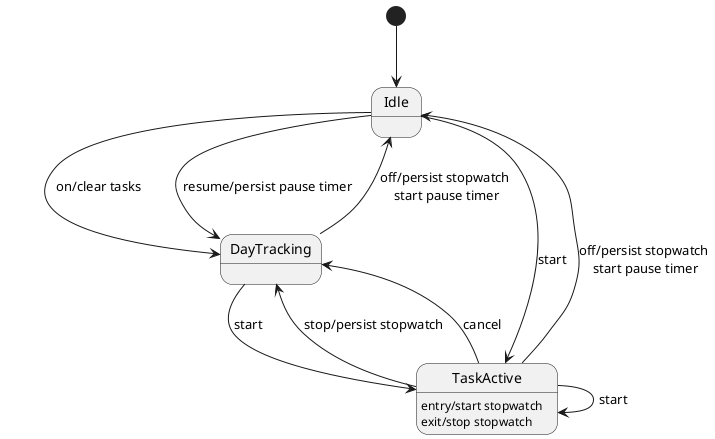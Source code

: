 @startuml
skinparam monochrome true
skinparam shadowing false

[*] --> Idle
Idle --> DayTracking : on/clear tasks
Idle --> DayTracking : resume/persist pause timer
Idle --> TaskActive : start

DayTracking --> Idle : off/persist stopwatch\n start pause timer
DayTracking --> TaskActive : start

TaskActive --> TaskActive : start
TaskActive --> DayTracking : stop/persist stopwatch
TaskActive --> DayTracking : cancel

TaskActive --> Idle : off/persist stopwatch\n start pause timer

TaskActive : entry/start stopwatch
TaskActive : exit/stop stopwatch

@enduml
